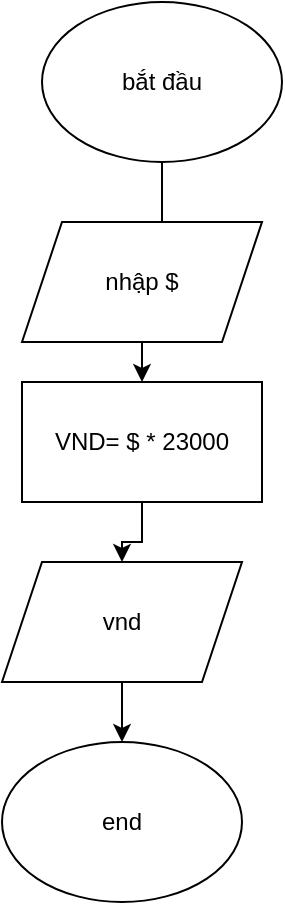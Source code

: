 <mxfile version="14.2.7" type="device"><diagram id="yCuK__2hNU8NvM3O2zAH" name="Page-1"><mxGraphModel dx="1038" dy="580" grid="1" gridSize="10" guides="1" tooltips="1" connect="1" arrows="1" fold="1" page="1" pageScale="1" pageWidth="850" pageHeight="1100" math="0" shadow="0"><root><mxCell id="0"/><mxCell id="1" parent="0"/><mxCell id="bREPuatpwseOUlcg409I-7" value="" style="edgeStyle=orthogonalEdgeStyle;rounded=0;orthogonalLoop=1;jettySize=auto;html=1;" edge="1" parent="1" source="bREPuatpwseOUlcg409I-1" target="bREPuatpwseOUlcg409I-3"><mxGeometry relative="1" as="geometry"/></mxCell><mxCell id="bREPuatpwseOUlcg409I-1" value="bắt đầu&lt;br&gt;" style="ellipse;whiteSpace=wrap;html=1;" vertex="1" parent="1"><mxGeometry x="150" y="50" width="120" height="80" as="geometry"/></mxCell><mxCell id="bREPuatpwseOUlcg409I-2" value="nhập $" style="shape=parallelogram;perimeter=parallelogramPerimeter;whiteSpace=wrap;html=1;fixedSize=1;" vertex="1" parent="1"><mxGeometry x="140" y="160" width="120" height="60" as="geometry"/></mxCell><mxCell id="bREPuatpwseOUlcg409I-8" value="" style="edgeStyle=orthogonalEdgeStyle;rounded=0;orthogonalLoop=1;jettySize=auto;html=1;" edge="1" parent="1" source="bREPuatpwseOUlcg409I-3" target="bREPuatpwseOUlcg409I-5"><mxGeometry relative="1" as="geometry"/></mxCell><mxCell id="bREPuatpwseOUlcg409I-3" value="VND= $ * 23000" style="rounded=0;whiteSpace=wrap;html=1;" vertex="1" parent="1"><mxGeometry x="140" y="240" width="120" height="60" as="geometry"/></mxCell><mxCell id="bREPuatpwseOUlcg409I-9" value="" style="edgeStyle=orthogonalEdgeStyle;rounded=0;orthogonalLoop=1;jettySize=auto;html=1;" edge="1" parent="1" source="bREPuatpwseOUlcg409I-5" target="bREPuatpwseOUlcg409I-6"><mxGeometry relative="1" as="geometry"/></mxCell><mxCell id="bREPuatpwseOUlcg409I-5" value="vnd" style="shape=parallelogram;perimeter=parallelogramPerimeter;whiteSpace=wrap;html=1;fixedSize=1;" vertex="1" parent="1"><mxGeometry x="130" y="330" width="120" height="60" as="geometry"/></mxCell><mxCell id="bREPuatpwseOUlcg409I-6" value="end&lt;br&gt;" style="ellipse;whiteSpace=wrap;html=1;" vertex="1" parent="1"><mxGeometry x="130" y="420" width="120" height="80" as="geometry"/></mxCell></root></mxGraphModel></diagram></mxfile>